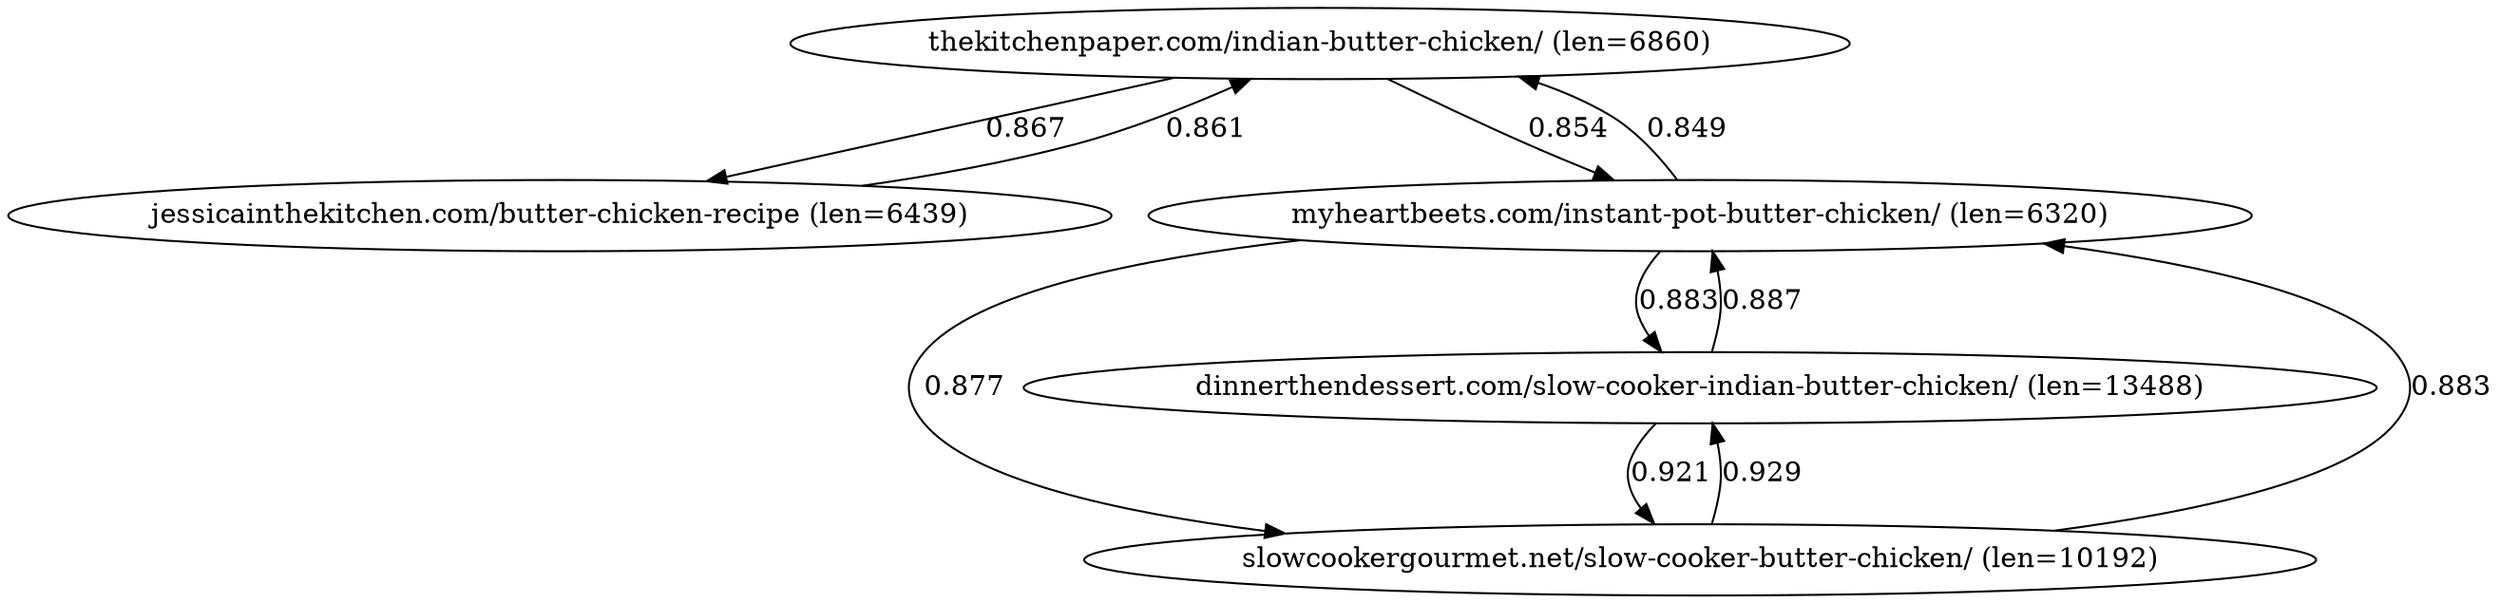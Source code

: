 // Asymmetry in Similirity Scores
digraph {
	"thekitchenpaper.com/indian-butter-chicken/ (len=6860)"
	"jessicainthekitchen.com/butter-chicken-recipe (len=6439)"
	"thekitchenpaper.com/indian-butter-chicken/ (len=6860)" -> "jessicainthekitchen.com/butter-chicken-recipe (len=6439)" [label=0.867]
	"thekitchenpaper.com/indian-butter-chicken/ (len=6860)"
	"myheartbeets.com/instant-pot-butter-chicken/ (len=6320)"
	"thekitchenpaper.com/indian-butter-chicken/ (len=6860)" -> "myheartbeets.com/instant-pot-butter-chicken/ (len=6320)" [label=0.854]
	"jessicainthekitchen.com/butter-chicken-recipe (len=6439)"
	"thekitchenpaper.com/indian-butter-chicken/ (len=6860)"
	"jessicainthekitchen.com/butter-chicken-recipe (len=6439)" -> "thekitchenpaper.com/indian-butter-chicken/ (len=6860)" [label=0.861]
	"slowcookergourmet.net/slow-cooker-butter-chicken/ (len=10192)"
	"dinnerthendessert.com/slow-cooker-indian-butter-chicken/ (len=13488)"
	"slowcookergourmet.net/slow-cooker-butter-chicken/ (len=10192)" -> "dinnerthendessert.com/slow-cooker-indian-butter-chicken/ (len=13488)" [label=0.929]
	"slowcookergourmet.net/slow-cooker-butter-chicken/ (len=10192)"
	"myheartbeets.com/instant-pot-butter-chicken/ (len=6320)"
	"slowcookergourmet.net/slow-cooker-butter-chicken/ (len=10192)" -> "myheartbeets.com/instant-pot-butter-chicken/ (len=6320)" [label=0.883]
	"myheartbeets.com/instant-pot-butter-chicken/ (len=6320)"
	"dinnerthendessert.com/slow-cooker-indian-butter-chicken/ (len=13488)"
	"myheartbeets.com/instant-pot-butter-chicken/ (len=6320)" -> "dinnerthendessert.com/slow-cooker-indian-butter-chicken/ (len=13488)" [label=0.883]
	"myheartbeets.com/instant-pot-butter-chicken/ (len=6320)"
	"slowcookergourmet.net/slow-cooker-butter-chicken/ (len=10192)"
	"myheartbeets.com/instant-pot-butter-chicken/ (len=6320)" -> "slowcookergourmet.net/slow-cooker-butter-chicken/ (len=10192)" [label=0.877]
	"myheartbeets.com/instant-pot-butter-chicken/ (len=6320)"
	"thekitchenpaper.com/indian-butter-chicken/ (len=6860)"
	"myheartbeets.com/instant-pot-butter-chicken/ (len=6320)" -> "thekitchenpaper.com/indian-butter-chicken/ (len=6860)" [label=0.849]
	"dinnerthendessert.com/slow-cooker-indian-butter-chicken/ (len=13488)"
	"slowcookergourmet.net/slow-cooker-butter-chicken/ (len=10192)"
	"dinnerthendessert.com/slow-cooker-indian-butter-chicken/ (len=13488)" -> "slowcookergourmet.net/slow-cooker-butter-chicken/ (len=10192)" [label=0.921]
	"dinnerthendessert.com/slow-cooker-indian-butter-chicken/ (len=13488)"
	"myheartbeets.com/instant-pot-butter-chicken/ (len=6320)"
	"dinnerthendessert.com/slow-cooker-indian-butter-chicken/ (len=13488)" -> "myheartbeets.com/instant-pot-butter-chicken/ (len=6320)" [label=0.887]
}
